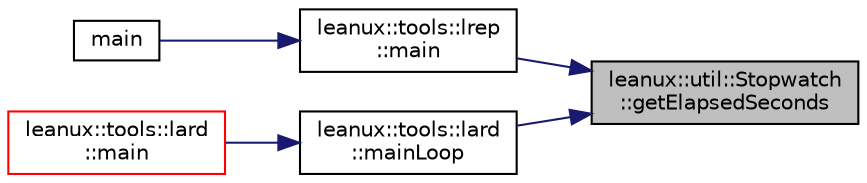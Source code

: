 digraph "leanux::util::Stopwatch::getElapsedSeconds"
{
 // LATEX_PDF_SIZE
  bgcolor="transparent";
  edge [fontname="Helvetica",fontsize="10",labelfontname="Helvetica",labelfontsize="10"];
  node [fontname="Helvetica",fontsize="10",shape=record];
  rankdir="RL";
  Node1 [label="leanux::util::Stopwatch\l::getElapsedSeconds",height=0.2,width=0.4,color="black", fillcolor="grey75", style="filled", fontcolor="black",tooltip=" "];
  Node1 -> Node2 [dir="back",color="midnightblue",fontsize="10",style="solid",fontname="Helvetica"];
  Node2 [label="leanux::tools::lrep\l::main",height=0.2,width=0.4,color="black",URL="$namespaceleanux_1_1tools_1_1lrep.html#aa0e1422d8d75831ea3801ffa728bf436",tooltip=" "];
  Node2 -> Node3 [dir="back",color="midnightblue",fontsize="10",style="solid",fontname="Helvetica"];
  Node3 [label="main",height=0.2,width=0.4,color="black",URL="$lrep_8cpp.html#a0ddf1224851353fc92bfbff6f499fa97",tooltip=" "];
  Node1 -> Node4 [dir="back",color="midnightblue",fontsize="10",style="solid",fontname="Helvetica"];
  Node4 [label="leanux::tools::lard\l::mainLoop",height=0.2,width=0.4,color="black",URL="$namespaceleanux_1_1tools_1_1lard.html#a6de74bbef1d571bf7eb000e62900a11d",tooltip=" "];
  Node4 -> Node5 [dir="back",color="midnightblue",fontsize="10",style="solid",fontname="Helvetica"];
  Node5 [label="leanux::tools::lard\l::main",height=0.2,width=0.4,color="red",URL="$namespaceleanux_1_1tools_1_1lard.html#aecb1bb340203cfe30357d494d4b2622e",tooltip="Entry point."];
}
